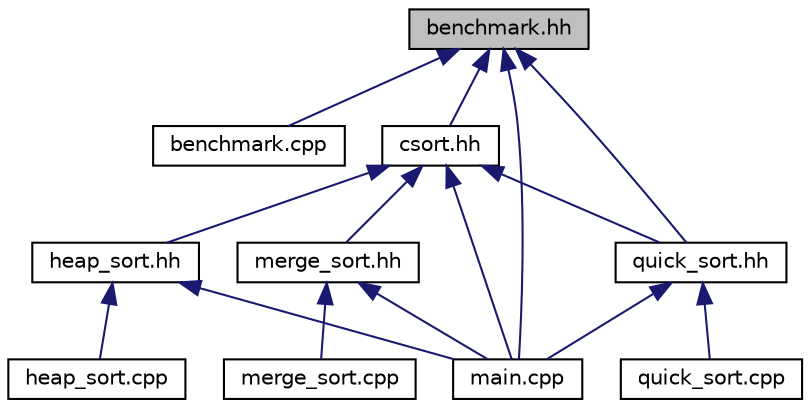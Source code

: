 digraph "benchmark.hh"
{
  edge [fontname="Helvetica",fontsize="10",labelfontname="Helvetica",labelfontsize="10"];
  node [fontname="Helvetica",fontsize="10",shape=record];
  Node1 [label="benchmark.hh",height=0.2,width=0.4,color="black", fillcolor="grey75", style="filled", fontcolor="black"];
  Node1 -> Node2 [dir="back",color="midnightblue",fontsize="10",style="solid"];
  Node2 [label="benchmark.cpp",height=0.2,width=0.4,color="black", fillcolor="white", style="filled",URL="$benchmark_8cpp.html"];
  Node1 -> Node3 [dir="back",color="midnightblue",fontsize="10",style="solid"];
  Node3 [label="csort.hh",height=0.2,width=0.4,color="black", fillcolor="white", style="filled",URL="$csort_8hh.html"];
  Node3 -> Node4 [dir="back",color="midnightblue",fontsize="10",style="solid"];
  Node4 [label="heap_sort.hh",height=0.2,width=0.4,color="black", fillcolor="white", style="filled",URL="$heap__sort_8hh.html"];
  Node4 -> Node5 [dir="back",color="midnightblue",fontsize="10",style="solid"];
  Node5 [label="heap_sort.cpp",height=0.2,width=0.4,color="black", fillcolor="white", style="filled",URL="$heap__sort_8cpp.html"];
  Node4 -> Node6 [dir="back",color="midnightblue",fontsize="10",style="solid"];
  Node6 [label="main.cpp",height=0.2,width=0.4,color="black", fillcolor="white", style="filled",URL="$main_8cpp.html"];
  Node3 -> Node6 [dir="back",color="midnightblue",fontsize="10",style="solid"];
  Node3 -> Node7 [dir="back",color="midnightblue",fontsize="10",style="solid"];
  Node7 [label="quick_sort.hh",height=0.2,width=0.4,color="black", fillcolor="white", style="filled",URL="$quick__sort_8hh.html"];
  Node7 -> Node6 [dir="back",color="midnightblue",fontsize="10",style="solid"];
  Node7 -> Node8 [dir="back",color="midnightblue",fontsize="10",style="solid"];
  Node8 [label="quick_sort.cpp",height=0.2,width=0.4,color="black", fillcolor="white", style="filled",URL="$quick__sort_8cpp.html"];
  Node3 -> Node9 [dir="back",color="midnightblue",fontsize="10",style="solid"];
  Node9 [label="merge_sort.hh",height=0.2,width=0.4,color="black", fillcolor="white", style="filled",URL="$merge__sort_8hh.html"];
  Node9 -> Node6 [dir="back",color="midnightblue",fontsize="10",style="solid"];
  Node9 -> Node10 [dir="back",color="midnightblue",fontsize="10",style="solid"];
  Node10 [label="merge_sort.cpp",height=0.2,width=0.4,color="black", fillcolor="white", style="filled",URL="$merge__sort_8cpp.html"];
  Node1 -> Node6 [dir="back",color="midnightblue",fontsize="10",style="solid"];
  Node1 -> Node7 [dir="back",color="midnightblue",fontsize="10",style="solid"];
}
